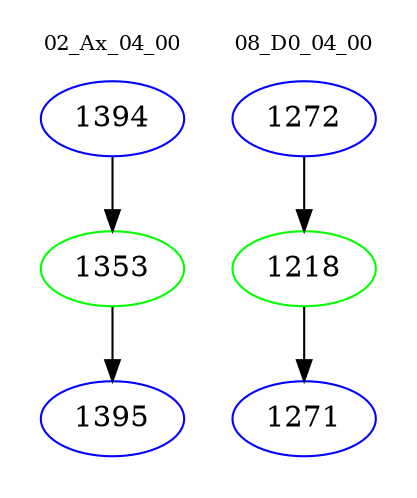 digraph{
subgraph cluster_0 {
color = white
label = "02_Ax_04_00";
fontsize=10;
T0_1394 [label="1394", color="blue"]
T0_1394 -> T0_1353 [color="black"]
T0_1353 [label="1353", color="green"]
T0_1353 -> T0_1395 [color="black"]
T0_1395 [label="1395", color="blue"]
}
subgraph cluster_1 {
color = white
label = "08_D0_04_00";
fontsize=10;
T1_1272 [label="1272", color="blue"]
T1_1272 -> T1_1218 [color="black"]
T1_1218 [label="1218", color="green"]
T1_1218 -> T1_1271 [color="black"]
T1_1271 [label="1271", color="blue"]
}
}
